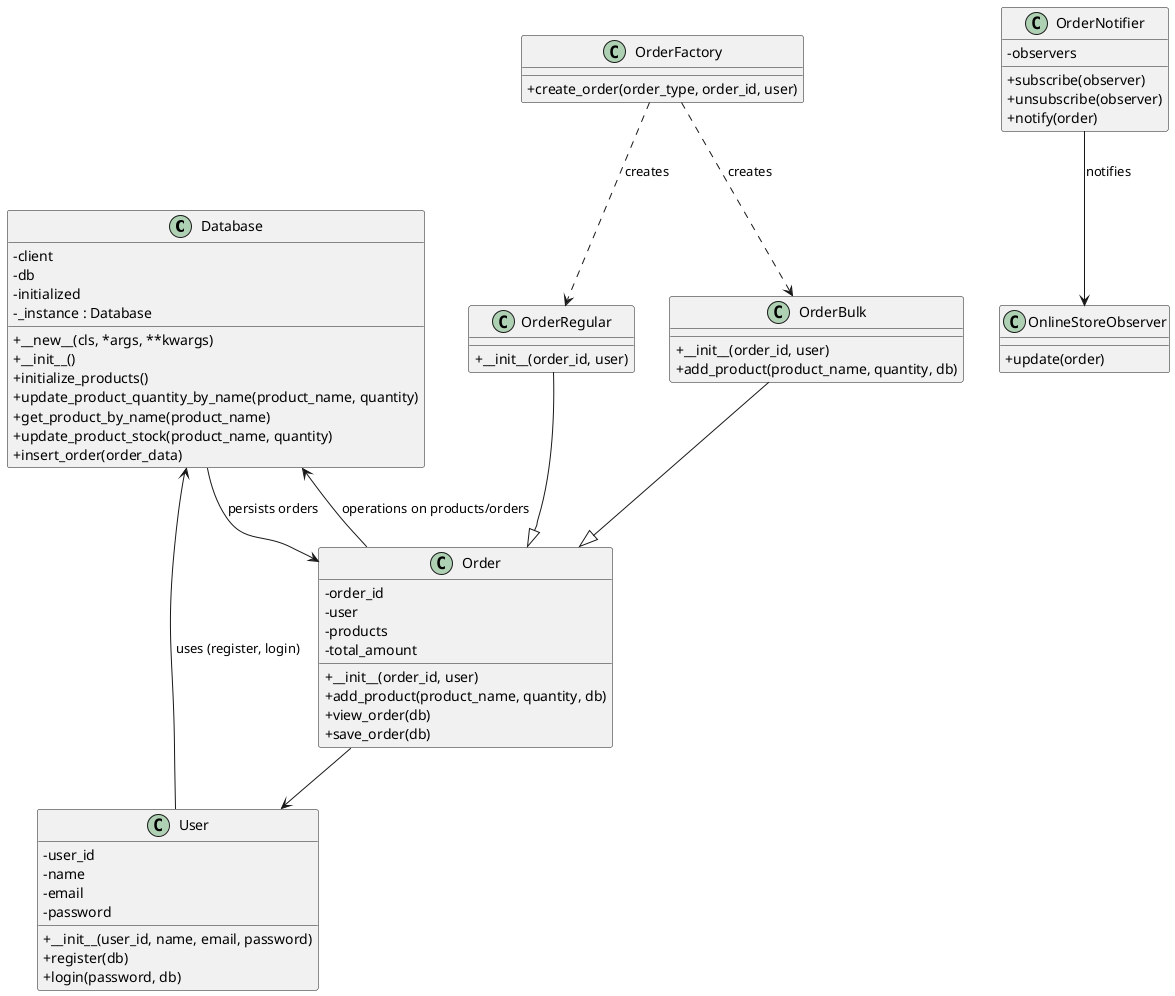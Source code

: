 @startuml
' Налаштування стилю для кращої візуалізації
skinparam classAttributeIconSize 0

' ============================
' Класи та їх атрибути/методи
' ============================

class Database {
  - client
  - db
  - initialized
  - _instance : Database
  + __new__(cls, *args, **kwargs)
  + __init__()
  + initialize_products()
  + update_product_quantity_by_name(product_name, quantity)
  + get_product_by_name(product_name)
  + update_product_stock(product_name, quantity)
  + insert_order(order_data)
}

class User {
  - user_id
  - name
  - email
  - password
  + __init__(user_id, name, email, password)
  + register(db)
  + login(password, db)
}

class Order {
  - order_id
  - user
  - products
  - total_amount
  + __init__(order_id, user)
  + add_product(product_name, quantity, db)
  + view_order(db)
  + save_order(db)
}

class OrderRegular {
  + __init__(order_id, user)
}

class OrderBulk {
  + __init__(order_id, user)
  + add_product(product_name, quantity, db)
}

class OrderFactory {
  + create_order(order_type, order_id, user)
}

class OrderNotifier {
  - observers
  + subscribe(observer)
  + unsubscribe(observer)
  + notify(order)
}

class OnlineStoreObserver {
  + update(order)
}

' ====================================
' Наслідування та зв’язки між класами
' ====================================

OrderRegular --|> Order
OrderBulk --|> Order

' OrderFactory створює замовлення типу OrderRegular або OrderBulk
OrderFactory ..> OrderRegular : creates
OrderFactory ..> OrderBulk : creates

' Замовлення асоціюється з користувачем
Order --> User

' Використання бази даних:
User --> Database : uses (register, login)
Order --> Database : operations on products/orders

' База даних використовується для збереження замовлення
Database --> Order : persists orders

' Паттерн Observer
OrderNotifier --> OnlineStoreObserver : notifies

@enduml

